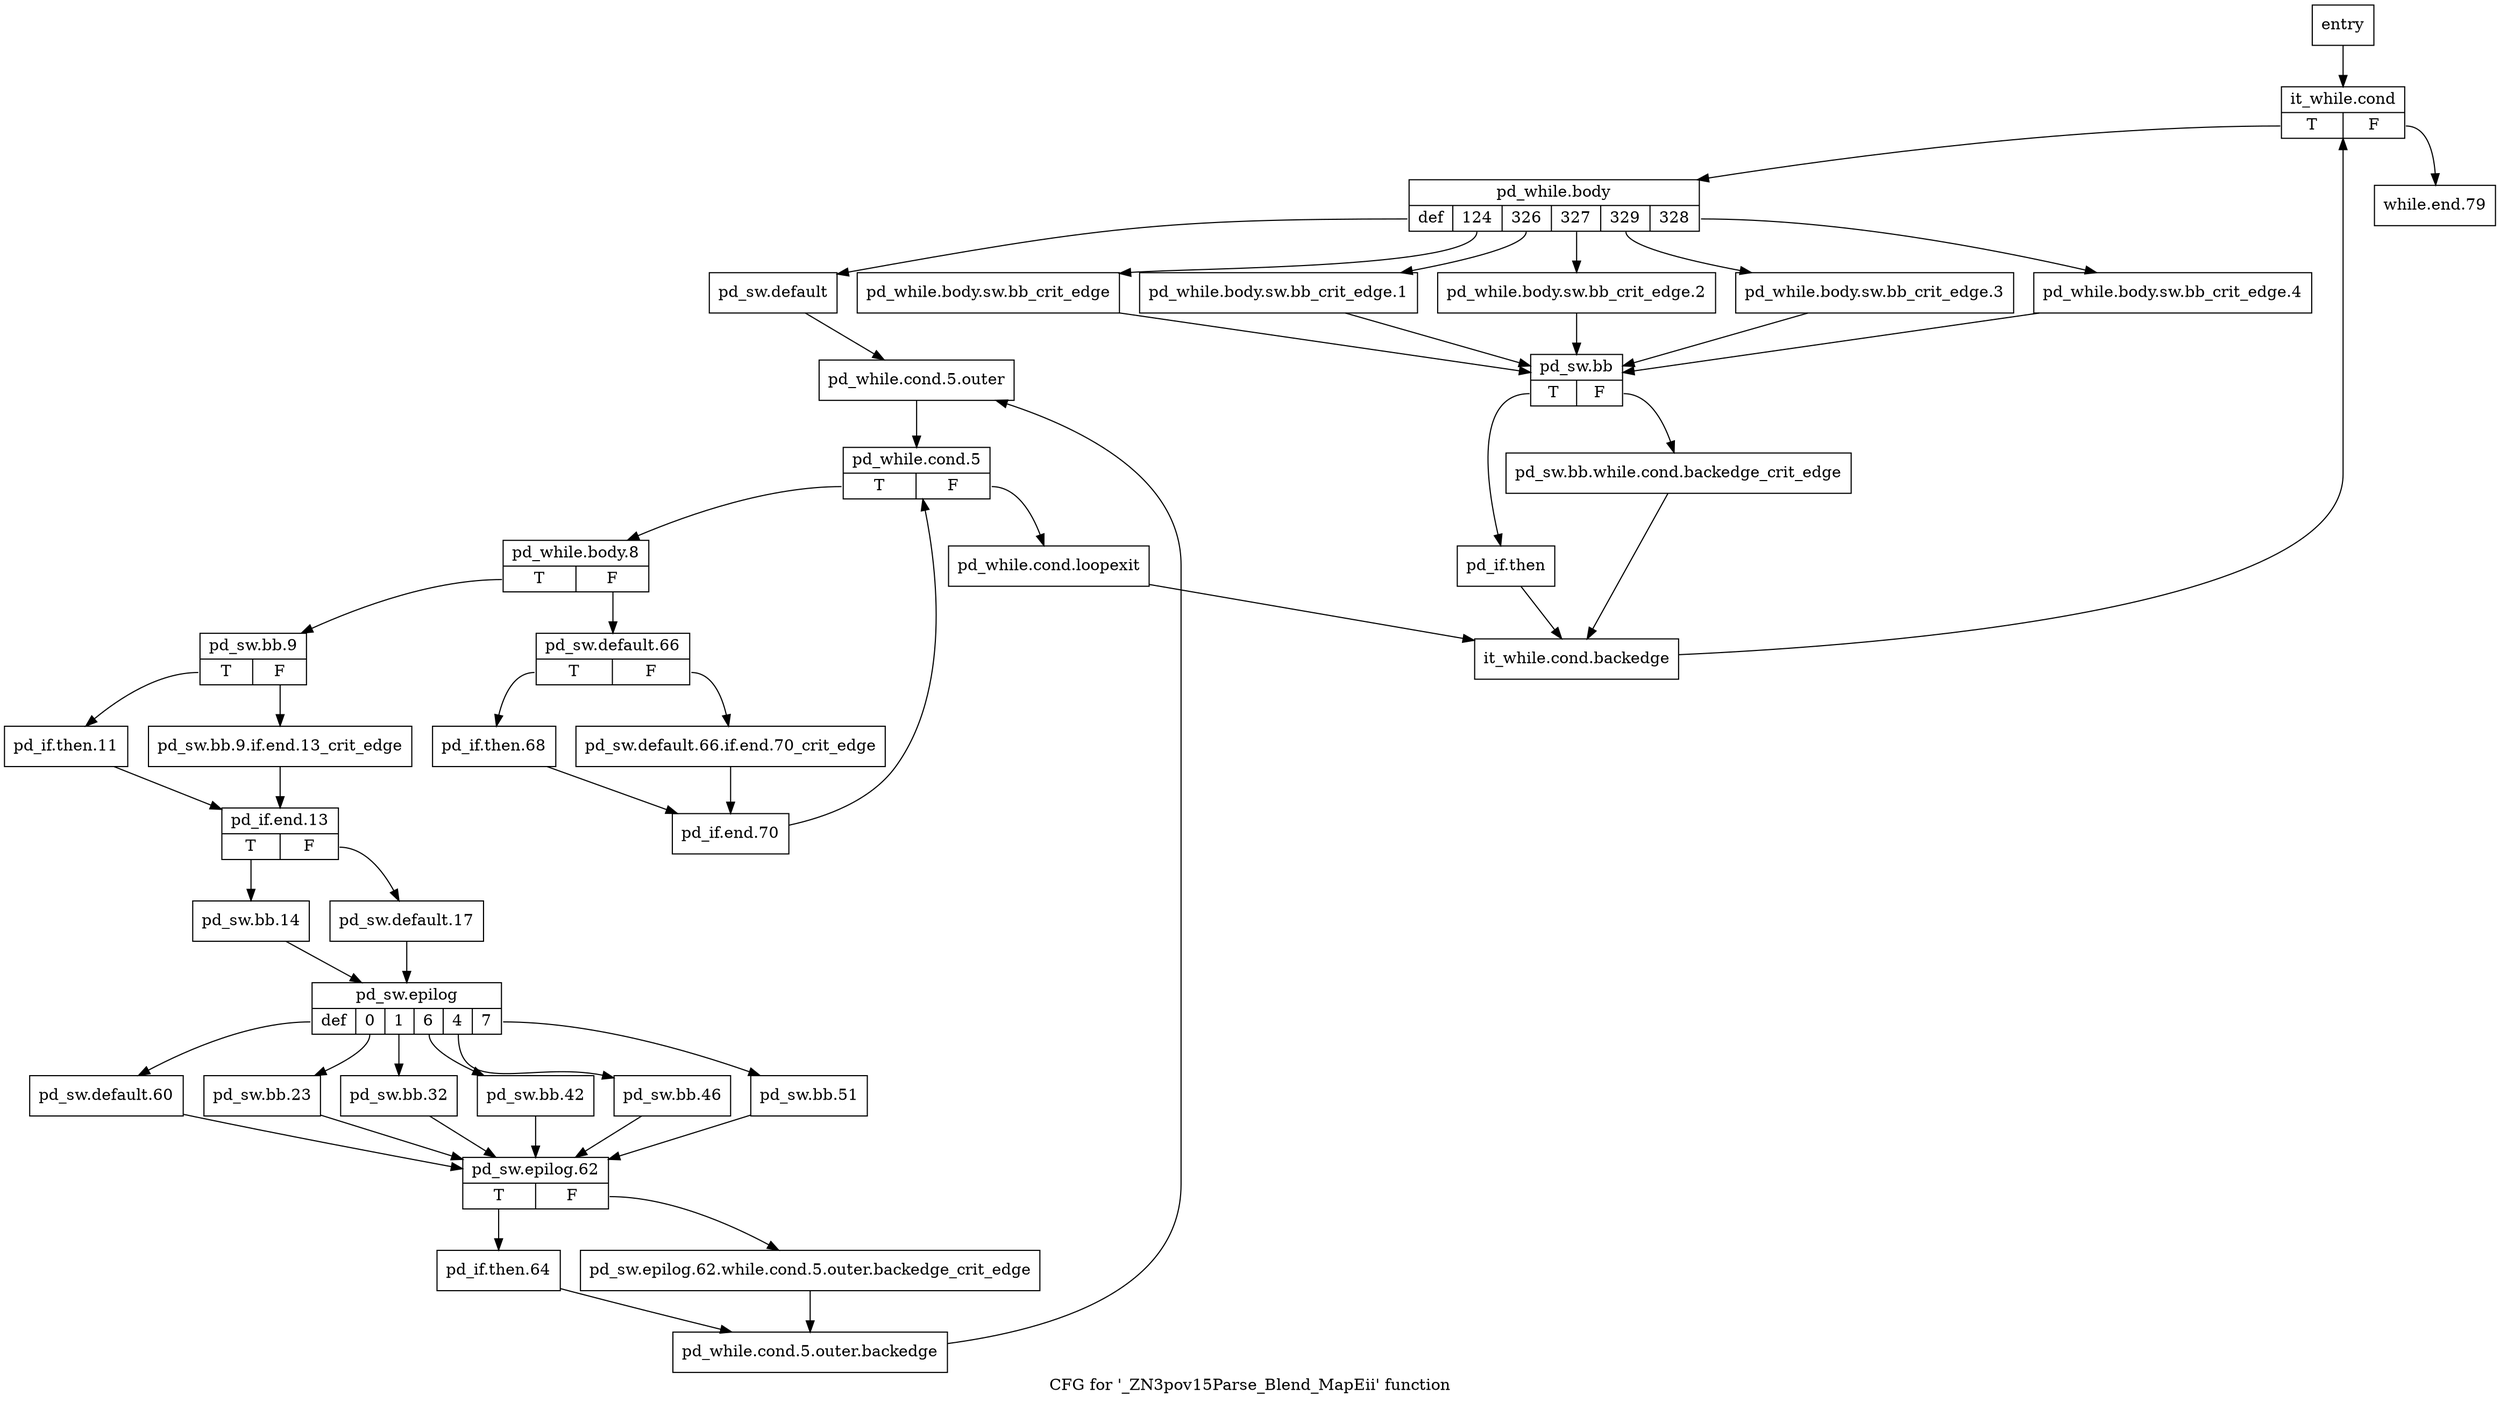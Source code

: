 digraph "CFG for '_ZN3pov15Parse_Blend_MapEii' function" {
	label="CFG for '_ZN3pov15Parse_Blend_MapEii' function";

	Node0xe872f0 [shape=record,label="{entry}"];
	Node0xe872f0 -> Node0xe8b750;
	Node0xe8b700 [shape=record,label="{pd_while.cond.loopexit}"];
	Node0xe8b700 -> Node0xe8ba20;
	Node0xe8b750 [shape=record,label="{it_while.cond|{<s0>T|<s1>F}}"];
	Node0xe8b750:s0 -> Node0xe8b7a0;
	Node0xe8b750:s1 -> Node0xe8c290;
	Node0xe8b7a0 [shape=record,label="{pd_while.body|{<s0>def|<s1>124|<s2>326|<s3>327|<s4>329|<s5>328}}"];
	Node0xe8b7a0:s0 -> Node0xe8bac0;
	Node0xe8b7a0:s1 -> Node0xe8b930;
	Node0xe8b7a0:s2 -> Node0xe8b8e0;
	Node0xe8b7a0:s3 -> Node0xe8b890;
	Node0xe8b7a0:s4 -> Node0xe8b840;
	Node0xe8b7a0:s5 -> Node0xe8b7f0;
	Node0xe8b7f0 [shape=record,label="{pd_while.body.sw.bb_crit_edge.4}"];
	Node0xe8b7f0 -> Node0xe8b980;
	Node0xe8b840 [shape=record,label="{pd_while.body.sw.bb_crit_edge.3}"];
	Node0xe8b840 -> Node0xe8b980;
	Node0xe8b890 [shape=record,label="{pd_while.body.sw.bb_crit_edge.2}"];
	Node0xe8b890 -> Node0xe8b980;
	Node0xe8b8e0 [shape=record,label="{pd_while.body.sw.bb_crit_edge.1}"];
	Node0xe8b8e0 -> Node0xe8b980;
	Node0xe8b930 [shape=record,label="{pd_while.body.sw.bb_crit_edge}"];
	Node0xe8b930 -> Node0xe8b980;
	Node0xe8b980 [shape=record,label="{pd_sw.bb|{<s0>T|<s1>F}}"];
	Node0xe8b980:s0 -> Node0xe8ba70;
	Node0xe8b980:s1 -> Node0xe8b9d0;
	Node0xe8b9d0 [shape=record,label="{pd_sw.bb.while.cond.backedge_crit_edge}"];
	Node0xe8b9d0 -> Node0xe8ba20;
	Node0xe8ba20 [shape=record,label="{it_while.cond.backedge}"];
	Node0xe8ba20 -> Node0xe8b750;
	Node0xe8ba70 [shape=record,label="{pd_if.then}"];
	Node0xe8ba70 -> Node0xe8ba20;
	Node0xe8bac0 [shape=record,label="{pd_sw.default}"];
	Node0xe8bac0 -> Node0xe8bb10;
	Node0xe8bb10 [shape=record,label="{pd_while.cond.5.outer}"];
	Node0xe8bb10 -> Node0xe8bb60;
	Node0xe8bb60 [shape=record,label="{pd_while.cond.5|{<s0>T|<s1>F}}"];
	Node0xe8bb60:s0 -> Node0xe8bbb0;
	Node0xe8bb60:s1 -> Node0xe8b700;
	Node0xe8bbb0 [shape=record,label="{pd_while.body.8|{<s0>T|<s1>F}}"];
	Node0xe8bbb0:s0 -> Node0xe8bc00;
	Node0xe8bbb0:s1 -> Node0xe8c150;
	Node0xe8bc00 [shape=record,label="{pd_sw.bb.9|{<s0>T|<s1>F}}"];
	Node0xe8bc00:s0 -> Node0xe8bca0;
	Node0xe8bc00:s1 -> Node0xe8bc50;
	Node0xe8bc50 [shape=record,label="{pd_sw.bb.9.if.end.13_crit_edge}"];
	Node0xe8bc50 -> Node0xe8bcf0;
	Node0xe8bca0 [shape=record,label="{pd_if.then.11}"];
	Node0xe8bca0 -> Node0xe8bcf0;
	Node0xe8bcf0 [shape=record,label="{pd_if.end.13|{<s0>T|<s1>F}}"];
	Node0xe8bcf0:s0 -> Node0xe8bd40;
	Node0xe8bcf0:s1 -> Node0xe8bd90;
	Node0xe8bd40 [shape=record,label="{pd_sw.bb.14}"];
	Node0xe8bd40 -> Node0xe8bde0;
	Node0xe8bd90 [shape=record,label="{pd_sw.default.17}"];
	Node0xe8bd90 -> Node0xe8bde0;
	Node0xe8bde0 [shape=record,label="{pd_sw.epilog|{<s0>def|<s1>0|<s2>1|<s3>6|<s4>4|<s5>7}}"];
	Node0xe8bde0:s0 -> Node0xe8bfc0;
	Node0xe8bde0:s1 -> Node0xe8be30;
	Node0xe8bde0:s2 -> Node0xe8be80;
	Node0xe8bde0:s3 -> Node0xe8bed0;
	Node0xe8bde0:s4 -> Node0xe8bf20;
	Node0xe8bde0:s5 -> Node0xe8bf70;
	Node0xe8be30 [shape=record,label="{pd_sw.bb.23}"];
	Node0xe8be30 -> Node0xe8c010;
	Node0xe8be80 [shape=record,label="{pd_sw.bb.32}"];
	Node0xe8be80 -> Node0xe8c010;
	Node0xe8bed0 [shape=record,label="{pd_sw.bb.42}"];
	Node0xe8bed0 -> Node0xe8c010;
	Node0xe8bf20 [shape=record,label="{pd_sw.bb.46}"];
	Node0xe8bf20 -> Node0xe8c010;
	Node0xe8bf70 [shape=record,label="{pd_sw.bb.51}"];
	Node0xe8bf70 -> Node0xe8c010;
	Node0xe8bfc0 [shape=record,label="{pd_sw.default.60}"];
	Node0xe8bfc0 -> Node0xe8c010;
	Node0xe8c010 [shape=record,label="{pd_sw.epilog.62|{<s0>T|<s1>F}}"];
	Node0xe8c010:s0 -> Node0xe8c0b0;
	Node0xe8c010:s1 -> Node0xe8c060;
	Node0xe8c060 [shape=record,label="{pd_sw.epilog.62.while.cond.5.outer.backedge_crit_edge}"];
	Node0xe8c060 -> Node0xe8c100;
	Node0xe8c0b0 [shape=record,label="{pd_if.then.64}"];
	Node0xe8c0b0 -> Node0xe8c100;
	Node0xe8c100 [shape=record,label="{pd_while.cond.5.outer.backedge}"];
	Node0xe8c100 -> Node0xe8bb10;
	Node0xe8c150 [shape=record,label="{pd_sw.default.66|{<s0>T|<s1>F}}"];
	Node0xe8c150:s0 -> Node0xe8c1f0;
	Node0xe8c150:s1 -> Node0xe8c1a0;
	Node0xe8c1a0 [shape=record,label="{pd_sw.default.66.if.end.70_crit_edge}"];
	Node0xe8c1a0 -> Node0xe8c240;
	Node0xe8c1f0 [shape=record,label="{pd_if.then.68}"];
	Node0xe8c1f0 -> Node0xe8c240;
	Node0xe8c240 [shape=record,label="{pd_if.end.70}"];
	Node0xe8c240 -> Node0xe8bb60;
	Node0xe8c290 [shape=record,label="{while.end.79}"];
}

